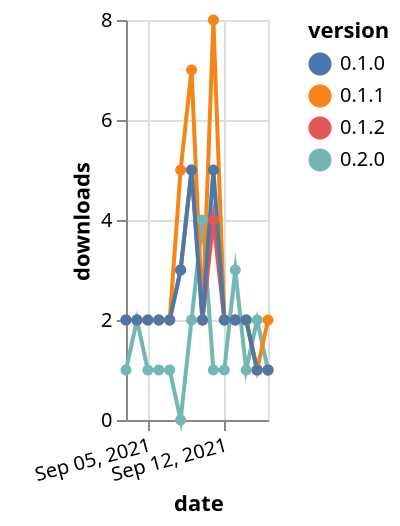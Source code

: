{"$schema": "https://vega.github.io/schema/vega-lite/v5.json", "description": "A simple bar chart with embedded data.", "data": {"values": [{"date": "2021-09-03", "total": 293, "delta": 1, "version": "0.2.0"}, {"date": "2021-09-04", "total": 295, "delta": 2, "version": "0.2.0"}, {"date": "2021-09-05", "total": 296, "delta": 1, "version": "0.2.0"}, {"date": "2021-09-06", "total": 297, "delta": 1, "version": "0.2.0"}, {"date": "2021-09-07", "total": 298, "delta": 1, "version": "0.2.0"}, {"date": "2021-09-08", "total": 298, "delta": 0, "version": "0.2.0"}, {"date": "2021-09-09", "total": 300, "delta": 2, "version": "0.2.0"}, {"date": "2021-09-10", "total": 304, "delta": 4, "version": "0.2.0"}, {"date": "2021-09-11", "total": 305, "delta": 1, "version": "0.2.0"}, {"date": "2021-09-12", "total": 306, "delta": 1, "version": "0.2.0"}, {"date": "2021-09-13", "total": 309, "delta": 3, "version": "0.2.0"}, {"date": "2021-09-14", "total": 310, "delta": 1, "version": "0.2.0"}, {"date": "2021-09-15", "total": 312, "delta": 2, "version": "0.2.0"}, {"date": "2021-09-16", "total": 313, "delta": 1, "version": "0.2.0"}, {"date": "2021-09-03", "total": 2387, "delta": 2, "version": "0.1.2"}, {"date": "2021-09-04", "total": 2389, "delta": 2, "version": "0.1.2"}, {"date": "2021-09-05", "total": 2391, "delta": 2, "version": "0.1.2"}, {"date": "2021-09-06", "total": 2393, "delta": 2, "version": "0.1.2"}, {"date": "2021-09-07", "total": 2395, "delta": 2, "version": "0.1.2"}, {"date": "2021-09-08", "total": 2398, "delta": 3, "version": "0.1.2"}, {"date": "2021-09-09", "total": 2403, "delta": 5, "version": "0.1.2"}, {"date": "2021-09-10", "total": 2405, "delta": 2, "version": "0.1.2"}, {"date": "2021-09-11", "total": 2409, "delta": 4, "version": "0.1.2"}, {"date": "2021-09-12", "total": 2411, "delta": 2, "version": "0.1.2"}, {"date": "2021-09-13", "total": 2413, "delta": 2, "version": "0.1.2"}, {"date": "2021-09-14", "total": 2415, "delta": 2, "version": "0.1.2"}, {"date": "2021-09-15", "total": 2416, "delta": 1, "version": "0.1.2"}, {"date": "2021-09-16", "total": 2417, "delta": 1, "version": "0.1.2"}, {"date": "2021-09-03", "total": 2715, "delta": 2, "version": "0.1.1"}, {"date": "2021-09-04", "total": 2717, "delta": 2, "version": "0.1.1"}, {"date": "2021-09-05", "total": 2719, "delta": 2, "version": "0.1.1"}, {"date": "2021-09-06", "total": 2721, "delta": 2, "version": "0.1.1"}, {"date": "2021-09-07", "total": 2723, "delta": 2, "version": "0.1.1"}, {"date": "2021-09-08", "total": 2728, "delta": 5, "version": "0.1.1"}, {"date": "2021-09-09", "total": 2735, "delta": 7, "version": "0.1.1"}, {"date": "2021-09-10", "total": 2737, "delta": 2, "version": "0.1.1"}, {"date": "2021-09-11", "total": 2745, "delta": 8, "version": "0.1.1"}, {"date": "2021-09-12", "total": 2747, "delta": 2, "version": "0.1.1"}, {"date": "2021-09-13", "total": 2749, "delta": 2, "version": "0.1.1"}, {"date": "2021-09-14", "total": 2751, "delta": 2, "version": "0.1.1"}, {"date": "2021-09-15", "total": 2752, "delta": 1, "version": "0.1.1"}, {"date": "2021-09-16", "total": 2754, "delta": 2, "version": "0.1.1"}, {"date": "2021-09-03", "total": 2442, "delta": 2, "version": "0.1.0"}, {"date": "2021-09-04", "total": 2444, "delta": 2, "version": "0.1.0"}, {"date": "2021-09-05", "total": 2446, "delta": 2, "version": "0.1.0"}, {"date": "2021-09-06", "total": 2448, "delta": 2, "version": "0.1.0"}, {"date": "2021-09-07", "total": 2450, "delta": 2, "version": "0.1.0"}, {"date": "2021-09-08", "total": 2453, "delta": 3, "version": "0.1.0"}, {"date": "2021-09-09", "total": 2458, "delta": 5, "version": "0.1.0"}, {"date": "2021-09-10", "total": 2460, "delta": 2, "version": "0.1.0"}, {"date": "2021-09-11", "total": 2465, "delta": 5, "version": "0.1.0"}, {"date": "2021-09-12", "total": 2467, "delta": 2, "version": "0.1.0"}, {"date": "2021-09-13", "total": 2469, "delta": 2, "version": "0.1.0"}, {"date": "2021-09-14", "total": 2471, "delta": 2, "version": "0.1.0"}, {"date": "2021-09-15", "total": 2472, "delta": 1, "version": "0.1.0"}, {"date": "2021-09-16", "total": 2473, "delta": 1, "version": "0.1.0"}]}, "width": "container", "mark": {"type": "line", "point": {"filled": true}}, "encoding": {"x": {"field": "date", "type": "temporal", "timeUnit": "yearmonthdate", "title": "date", "axis": {"labelAngle": -15}}, "y": {"field": "delta", "type": "quantitative", "title": "downloads"}, "color": {"field": "version", "type": "nominal"}, "tooltip": {"field": "delta"}}}